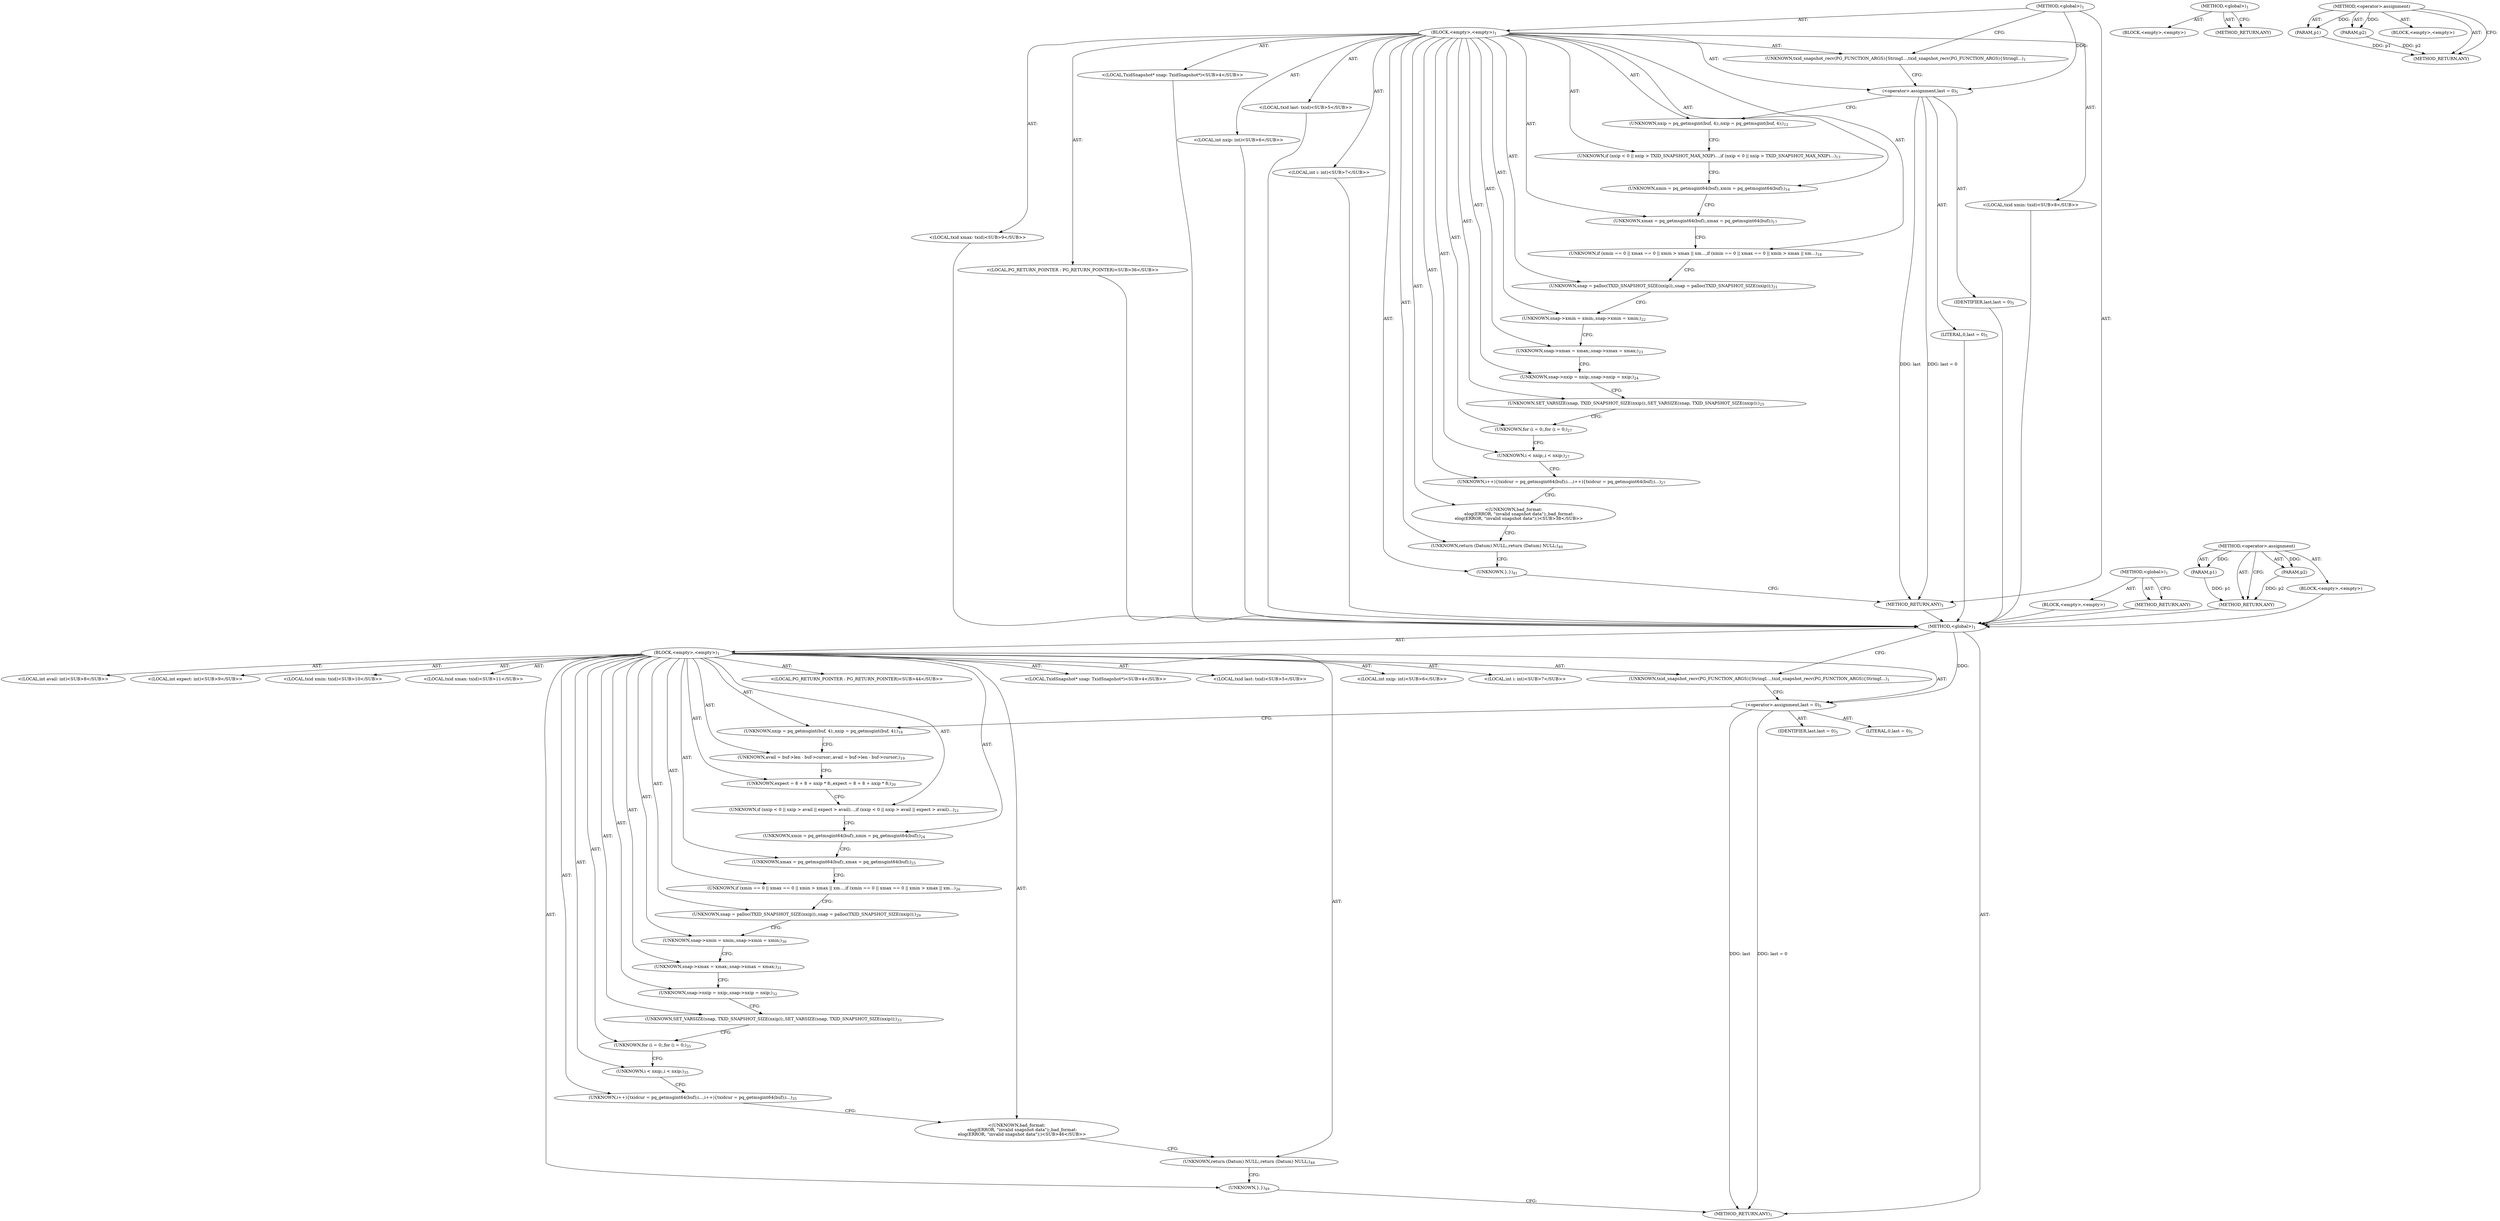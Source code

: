 digraph "&lt;operator&gt;.assignment" {
vulnerable_6 [label=<(METHOD,&lt;global&gt;)<SUB>1</SUB>>];
vulnerable_7 [label=<(BLOCK,&lt;empty&gt;,&lt;empty&gt;)<SUB>1</SUB>>];
vulnerable_8 [label=<(UNKNOWN,txid_snapshot_recv(PG_FUNCTION_ARGS)
{
	StringI...,txid_snapshot_recv(PG_FUNCTION_ARGS)
{
	StringI...)<SUB>1</SUB>>];
vulnerable_9 [label="<(LOCAL,TxidSnapshot* snap: TxidSnapshot*)<SUB>4</SUB>>"];
vulnerable_10 [label="<(LOCAL,txid last: txid)<SUB>5</SUB>>"];
vulnerable_11 [label=<(&lt;operator&gt;.assignment,last = 0)<SUB>5</SUB>>];
vulnerable_12 [label=<(IDENTIFIER,last,last = 0)<SUB>5</SUB>>];
vulnerable_13 [label=<(LITERAL,0,last = 0)<SUB>5</SUB>>];
vulnerable_14 [label="<(LOCAL,int nxip: int)<SUB>6</SUB>>"];
vulnerable_15 [label="<(LOCAL,int i: int)<SUB>7</SUB>>"];
vulnerable_16 [label="<(LOCAL,int avail: int)<SUB>8</SUB>>"];
vulnerable_17 [label="<(LOCAL,int expect: int)<SUB>9</SUB>>"];
vulnerable_18 [label="<(LOCAL,txid xmin: txid)<SUB>10</SUB>>"];
vulnerable_19 [label="<(LOCAL,txid xmax: txid)<SUB>11</SUB>>"];
vulnerable_20 [label=<(UNKNOWN,nxip = pq_getmsgint(buf, 4);,nxip = pq_getmsgint(buf, 4);)<SUB>18</SUB>>];
vulnerable_21 [label=<(UNKNOWN,avail = buf-&gt;len - buf-&gt;cursor;,avail = buf-&gt;len - buf-&gt;cursor;)<SUB>19</SUB>>];
vulnerable_22 [label=<(UNKNOWN,expect = 8 + 8 + nxip * 8;,expect = 8 + 8 + nxip * 8;)<SUB>20</SUB>>];
vulnerable_23 [label=<(UNKNOWN,if (nxip &lt; 0 || nxip &gt; avail || expect &gt; avail)...,if (nxip &lt; 0 || nxip &gt; avail || expect &gt; avail)...)<SUB>21</SUB>>];
vulnerable_24 [label=<(UNKNOWN,xmin = pq_getmsgint64(buf);,xmin = pq_getmsgint64(buf);)<SUB>24</SUB>>];
vulnerable_25 [label=<(UNKNOWN,xmax = pq_getmsgint64(buf);,xmax = pq_getmsgint64(buf);)<SUB>25</SUB>>];
vulnerable_26 [label=<(UNKNOWN,if (xmin == 0 || xmax == 0 || xmin &gt; xmax || xm...,if (xmin == 0 || xmax == 0 || xmin &gt; xmax || xm...)<SUB>26</SUB>>];
vulnerable_27 [label=<(UNKNOWN,snap = palloc(TXID_SNAPSHOT_SIZE(nxip));,snap = palloc(TXID_SNAPSHOT_SIZE(nxip));)<SUB>29</SUB>>];
vulnerable_28 [label=<(UNKNOWN,snap-&gt;xmin = xmin;,snap-&gt;xmin = xmin;)<SUB>30</SUB>>];
vulnerable_29 [label=<(UNKNOWN,snap-&gt;xmax = xmax;,snap-&gt;xmax = xmax;)<SUB>31</SUB>>];
vulnerable_30 [label=<(UNKNOWN,snap-&gt;nxip = nxip;,snap-&gt;nxip = nxip;)<SUB>32</SUB>>];
vulnerable_31 [label=<(UNKNOWN,SET_VARSIZE(snap, TXID_SNAPSHOT_SIZE(nxip));,SET_VARSIZE(snap, TXID_SNAPSHOT_SIZE(nxip));)<SUB>33</SUB>>];
vulnerable_32 [label=<(UNKNOWN,for (i = 0;,for (i = 0;)<SUB>35</SUB>>];
vulnerable_33 [label=<(UNKNOWN,i &lt; nxip;,i &lt; nxip;)<SUB>35</SUB>>];
vulnerable_34 [label=<(UNKNOWN,i++)
	{
		txid		cur = pq_getmsgint64(buf);

		i...,i++)
	{
		txid		cur = pq_getmsgint64(buf);

		i...)<SUB>35</SUB>>];
vulnerable_35 [label="<(LOCAL,PG_RETURN_POINTER : PG_RETURN_POINTER)<SUB>44</SUB>>"];
vulnerable_36 [label="<(UNKNOWN,bad_format:
	elog(ERROR, &quot;invalid snapshot data&quot;);,bad_format:
	elog(ERROR, &quot;invalid snapshot data&quot;);)<SUB>46</SUB>>"];
vulnerable_37 [label=<(UNKNOWN,return (Datum) NULL;,return (Datum) NULL;)<SUB>48</SUB>>];
vulnerable_38 [label=<(UNKNOWN,},})<SUB>49</SUB>>];
vulnerable_39 [label=<(METHOD_RETURN,ANY)<SUB>1</SUB>>];
vulnerable_52 [label=<(METHOD,&lt;global&gt;)<SUB>1</SUB>>];
vulnerable_53 [label=<(BLOCK,&lt;empty&gt;,&lt;empty&gt;)>];
vulnerable_54 [label=<(METHOD_RETURN,ANY)>];
vulnerable_58 [label=<(METHOD,&lt;operator&gt;.assignment)>];
vulnerable_59 [label=<(PARAM,p1)>];
vulnerable_60 [label=<(PARAM,p2)>];
vulnerable_61 [label=<(BLOCK,&lt;empty&gt;,&lt;empty&gt;)>];
vulnerable_62 [label=<(METHOD_RETURN,ANY)>];
fixed_6 [label=<(METHOD,&lt;global&gt;)<SUB>1</SUB>>];
fixed_7 [label=<(BLOCK,&lt;empty&gt;,&lt;empty&gt;)<SUB>1</SUB>>];
fixed_8 [label=<(UNKNOWN,txid_snapshot_recv(PG_FUNCTION_ARGS)
{
	StringI...,txid_snapshot_recv(PG_FUNCTION_ARGS)
{
	StringI...)<SUB>1</SUB>>];
fixed_9 [label="<(LOCAL,TxidSnapshot* snap: TxidSnapshot*)<SUB>4</SUB>>"];
fixed_10 [label="<(LOCAL,txid last: txid)<SUB>5</SUB>>"];
fixed_11 [label=<(&lt;operator&gt;.assignment,last = 0)<SUB>5</SUB>>];
fixed_12 [label=<(IDENTIFIER,last,last = 0)<SUB>5</SUB>>];
fixed_13 [label=<(LITERAL,0,last = 0)<SUB>5</SUB>>];
fixed_14 [label="<(LOCAL,int nxip: int)<SUB>6</SUB>>"];
fixed_15 [label="<(LOCAL,int i: int)<SUB>7</SUB>>"];
fixed_16 [label="<(LOCAL,txid xmin: txid)<SUB>8</SUB>>"];
fixed_17 [label="<(LOCAL,txid xmax: txid)<SUB>9</SUB>>"];
fixed_18 [label=<(UNKNOWN,nxip = pq_getmsgint(buf, 4);,nxip = pq_getmsgint(buf, 4);)<SUB>12</SUB>>];
fixed_19 [label=<(UNKNOWN,if (nxip &lt; 0 || nxip &gt; TXID_SNAPSHOT_MAX_NXIP)
...,if (nxip &lt; 0 || nxip &gt; TXID_SNAPSHOT_MAX_NXIP)
...)<SUB>13</SUB>>];
fixed_20 [label=<(UNKNOWN,xmin = pq_getmsgint64(buf);,xmin = pq_getmsgint64(buf);)<SUB>16</SUB>>];
fixed_21 [label=<(UNKNOWN,xmax = pq_getmsgint64(buf);,xmax = pq_getmsgint64(buf);)<SUB>17</SUB>>];
fixed_22 [label=<(UNKNOWN,if (xmin == 0 || xmax == 0 || xmin &gt; xmax || xm...,if (xmin == 0 || xmax == 0 || xmin &gt; xmax || xm...)<SUB>18</SUB>>];
fixed_23 [label=<(UNKNOWN,snap = palloc(TXID_SNAPSHOT_SIZE(nxip));,snap = palloc(TXID_SNAPSHOT_SIZE(nxip));)<SUB>21</SUB>>];
fixed_24 [label=<(UNKNOWN,snap-&gt;xmin = xmin;,snap-&gt;xmin = xmin;)<SUB>22</SUB>>];
fixed_25 [label=<(UNKNOWN,snap-&gt;xmax = xmax;,snap-&gt;xmax = xmax;)<SUB>23</SUB>>];
fixed_26 [label=<(UNKNOWN,snap-&gt;nxip = nxip;,snap-&gt;nxip = nxip;)<SUB>24</SUB>>];
fixed_27 [label=<(UNKNOWN,SET_VARSIZE(snap, TXID_SNAPSHOT_SIZE(nxip));,SET_VARSIZE(snap, TXID_SNAPSHOT_SIZE(nxip));)<SUB>25</SUB>>];
fixed_28 [label=<(UNKNOWN,for (i = 0;,for (i = 0;)<SUB>27</SUB>>];
fixed_29 [label=<(UNKNOWN,i &lt; nxip;,i &lt; nxip;)<SUB>27</SUB>>];
fixed_30 [label=<(UNKNOWN,i++)
	{
		txid		cur = pq_getmsgint64(buf);

		i...,i++)
	{
		txid		cur = pq_getmsgint64(buf);

		i...)<SUB>27</SUB>>];
fixed_31 [label="<(LOCAL,PG_RETURN_POINTER : PG_RETURN_POINTER)<SUB>36</SUB>>"];
fixed_32 [label="<(UNKNOWN,bad_format:
	elog(ERROR, &quot;invalid snapshot data&quot;);,bad_format:
	elog(ERROR, &quot;invalid snapshot data&quot;);)<SUB>38</SUB>>"];
fixed_33 [label=<(UNKNOWN,return (Datum) NULL;,return (Datum) NULL;)<SUB>40</SUB>>];
fixed_34 [label=<(UNKNOWN,},})<SUB>41</SUB>>];
fixed_35 [label=<(METHOD_RETURN,ANY)<SUB>1</SUB>>];
fixed_48 [label=<(METHOD,&lt;global&gt;)<SUB>1</SUB>>];
fixed_49 [label=<(BLOCK,&lt;empty&gt;,&lt;empty&gt;)>];
fixed_50 [label=<(METHOD_RETURN,ANY)>];
fixed_54 [label=<(METHOD,&lt;operator&gt;.assignment)>];
fixed_55 [label=<(PARAM,p1)>];
fixed_56 [label=<(PARAM,p2)>];
fixed_57 [label=<(BLOCK,&lt;empty&gt;,&lt;empty&gt;)>];
fixed_58 [label=<(METHOD_RETURN,ANY)>];
vulnerable_6 -> vulnerable_7  [key=0, label="AST: "];
vulnerable_6 -> vulnerable_39  [key=0, label="AST: "];
vulnerable_6 -> vulnerable_8  [key=0, label="CFG: "];
vulnerable_6 -> vulnerable_11  [key=0, label="DDG: "];
vulnerable_7 -> vulnerable_8  [key=0, label="AST: "];
vulnerable_7 -> vulnerable_9  [key=0, label="AST: "];
vulnerable_7 -> vulnerable_10  [key=0, label="AST: "];
vulnerable_7 -> vulnerable_11  [key=0, label="AST: "];
vulnerable_7 -> vulnerable_14  [key=0, label="AST: "];
vulnerable_7 -> vulnerable_15  [key=0, label="AST: "];
vulnerable_7 -> vulnerable_16  [key=0, label="AST: "];
vulnerable_7 -> vulnerable_17  [key=0, label="AST: "];
vulnerable_7 -> vulnerable_18  [key=0, label="AST: "];
vulnerable_7 -> vulnerable_19  [key=0, label="AST: "];
vulnerable_7 -> vulnerable_20  [key=0, label="AST: "];
vulnerable_7 -> vulnerable_21  [key=0, label="AST: "];
vulnerable_7 -> vulnerable_22  [key=0, label="AST: "];
vulnerable_7 -> vulnerable_23  [key=0, label="AST: "];
vulnerable_7 -> vulnerable_24  [key=0, label="AST: "];
vulnerable_7 -> vulnerable_25  [key=0, label="AST: "];
vulnerable_7 -> vulnerable_26  [key=0, label="AST: "];
vulnerable_7 -> vulnerable_27  [key=0, label="AST: "];
vulnerable_7 -> vulnerable_28  [key=0, label="AST: "];
vulnerable_7 -> vulnerable_29  [key=0, label="AST: "];
vulnerable_7 -> vulnerable_30  [key=0, label="AST: "];
vulnerable_7 -> vulnerable_31  [key=0, label="AST: "];
vulnerable_7 -> vulnerable_32  [key=0, label="AST: "];
vulnerable_7 -> vulnerable_33  [key=0, label="AST: "];
vulnerable_7 -> vulnerable_34  [key=0, label="AST: "];
vulnerable_7 -> vulnerable_35  [key=0, label="AST: "];
vulnerable_7 -> vulnerable_36  [key=0, label="AST: "];
vulnerable_7 -> vulnerable_37  [key=0, label="AST: "];
vulnerable_7 -> vulnerable_38  [key=0, label="AST: "];
vulnerable_8 -> vulnerable_11  [key=0, label="CFG: "];
vulnerable_11 -> vulnerable_12  [key=0, label="AST: "];
vulnerable_11 -> vulnerable_13  [key=0, label="AST: "];
vulnerable_11 -> vulnerable_20  [key=0, label="CFG: "];
vulnerable_11 -> vulnerable_39  [key=0, label="DDG: last"];
vulnerable_11 -> vulnerable_39  [key=1, label="DDG: last = 0"];
vulnerable_20 -> vulnerable_21  [key=0, label="CFG: "];
vulnerable_21 -> vulnerable_22  [key=0, label="CFG: "];
vulnerable_22 -> vulnerable_23  [key=0, label="CFG: "];
vulnerable_23 -> vulnerable_24  [key=0, label="CFG: "];
vulnerable_24 -> vulnerable_25  [key=0, label="CFG: "];
vulnerable_25 -> vulnerable_26  [key=0, label="CFG: "];
vulnerable_26 -> vulnerable_27  [key=0, label="CFG: "];
vulnerable_27 -> vulnerable_28  [key=0, label="CFG: "];
vulnerable_28 -> vulnerable_29  [key=0, label="CFG: "];
vulnerable_29 -> vulnerable_30  [key=0, label="CFG: "];
vulnerable_30 -> vulnerable_31  [key=0, label="CFG: "];
vulnerable_31 -> vulnerable_32  [key=0, label="CFG: "];
vulnerable_32 -> vulnerable_33  [key=0, label="CFG: "];
vulnerable_33 -> vulnerable_34  [key=0, label="CFG: "];
vulnerable_34 -> vulnerable_36  [key=0, label="CFG: "];
vulnerable_36 -> vulnerable_37  [key=0, label="CFG: "];
vulnerable_37 -> vulnerable_38  [key=0, label="CFG: "];
vulnerable_38 -> vulnerable_39  [key=0, label="CFG: "];
vulnerable_52 -> vulnerable_53  [key=0, label="AST: "];
vulnerable_52 -> vulnerable_54  [key=0, label="AST: "];
vulnerable_52 -> vulnerable_54  [key=1, label="CFG: "];
vulnerable_58 -> vulnerable_59  [key=0, label="AST: "];
vulnerable_58 -> vulnerable_59  [key=1, label="DDG: "];
vulnerable_58 -> vulnerable_61  [key=0, label="AST: "];
vulnerable_58 -> vulnerable_60  [key=0, label="AST: "];
vulnerable_58 -> vulnerable_60  [key=1, label="DDG: "];
vulnerable_58 -> vulnerable_62  [key=0, label="AST: "];
vulnerable_58 -> vulnerable_62  [key=1, label="CFG: "];
vulnerable_59 -> vulnerable_62  [key=0, label="DDG: p1"];
vulnerable_60 -> vulnerable_62  [key=0, label="DDG: p2"];
fixed_6 -> fixed_7  [key=0, label="AST: "];
fixed_6 -> fixed_35  [key=0, label="AST: "];
fixed_6 -> fixed_8  [key=0, label="CFG: "];
fixed_6 -> fixed_11  [key=0, label="DDG: "];
fixed_7 -> fixed_8  [key=0, label="AST: "];
fixed_7 -> fixed_9  [key=0, label="AST: "];
fixed_7 -> fixed_10  [key=0, label="AST: "];
fixed_7 -> fixed_11  [key=0, label="AST: "];
fixed_7 -> fixed_14  [key=0, label="AST: "];
fixed_7 -> fixed_15  [key=0, label="AST: "];
fixed_7 -> fixed_16  [key=0, label="AST: "];
fixed_7 -> fixed_17  [key=0, label="AST: "];
fixed_7 -> fixed_18  [key=0, label="AST: "];
fixed_7 -> fixed_19  [key=0, label="AST: "];
fixed_7 -> fixed_20  [key=0, label="AST: "];
fixed_7 -> fixed_21  [key=0, label="AST: "];
fixed_7 -> fixed_22  [key=0, label="AST: "];
fixed_7 -> fixed_23  [key=0, label="AST: "];
fixed_7 -> fixed_24  [key=0, label="AST: "];
fixed_7 -> fixed_25  [key=0, label="AST: "];
fixed_7 -> fixed_26  [key=0, label="AST: "];
fixed_7 -> fixed_27  [key=0, label="AST: "];
fixed_7 -> fixed_28  [key=0, label="AST: "];
fixed_7 -> fixed_29  [key=0, label="AST: "];
fixed_7 -> fixed_30  [key=0, label="AST: "];
fixed_7 -> fixed_31  [key=0, label="AST: "];
fixed_7 -> fixed_32  [key=0, label="AST: "];
fixed_7 -> fixed_33  [key=0, label="AST: "];
fixed_7 -> fixed_34  [key=0, label="AST: "];
fixed_8 -> fixed_11  [key=0, label="CFG: "];
fixed_9 -> vulnerable_6  [key=0];
fixed_10 -> vulnerable_6  [key=0];
fixed_11 -> fixed_12  [key=0, label="AST: "];
fixed_11 -> fixed_13  [key=0, label="AST: "];
fixed_11 -> fixed_18  [key=0, label="CFG: "];
fixed_11 -> fixed_35  [key=0, label="DDG: last"];
fixed_11 -> fixed_35  [key=1, label="DDG: last = 0"];
fixed_12 -> vulnerable_6  [key=0];
fixed_13 -> vulnerable_6  [key=0];
fixed_14 -> vulnerable_6  [key=0];
fixed_15 -> vulnerable_6  [key=0];
fixed_16 -> vulnerable_6  [key=0];
fixed_17 -> vulnerable_6  [key=0];
fixed_18 -> fixed_19  [key=0, label="CFG: "];
fixed_19 -> fixed_20  [key=0, label="CFG: "];
fixed_20 -> fixed_21  [key=0, label="CFG: "];
fixed_21 -> fixed_22  [key=0, label="CFG: "];
fixed_22 -> fixed_23  [key=0, label="CFG: "];
fixed_23 -> fixed_24  [key=0, label="CFG: "];
fixed_24 -> fixed_25  [key=0, label="CFG: "];
fixed_25 -> fixed_26  [key=0, label="CFG: "];
fixed_26 -> fixed_27  [key=0, label="CFG: "];
fixed_27 -> fixed_28  [key=0, label="CFG: "];
fixed_28 -> fixed_29  [key=0, label="CFG: "];
fixed_29 -> fixed_30  [key=0, label="CFG: "];
fixed_30 -> fixed_32  [key=0, label="CFG: "];
fixed_31 -> vulnerable_6  [key=0];
fixed_32 -> fixed_33  [key=0, label="CFG: "];
fixed_33 -> fixed_34  [key=0, label="CFG: "];
fixed_34 -> fixed_35  [key=0, label="CFG: "];
fixed_35 -> vulnerable_6  [key=0];
fixed_48 -> fixed_49  [key=0, label="AST: "];
fixed_48 -> fixed_50  [key=0, label="AST: "];
fixed_48 -> fixed_50  [key=1, label="CFG: "];
fixed_49 -> vulnerable_6  [key=0];
fixed_50 -> vulnerable_6  [key=0];
fixed_54 -> fixed_55  [key=0, label="AST: "];
fixed_54 -> fixed_55  [key=1, label="DDG: "];
fixed_54 -> fixed_57  [key=0, label="AST: "];
fixed_54 -> fixed_56  [key=0, label="AST: "];
fixed_54 -> fixed_56  [key=1, label="DDG: "];
fixed_54 -> fixed_58  [key=0, label="AST: "];
fixed_54 -> fixed_58  [key=1, label="CFG: "];
fixed_55 -> fixed_58  [key=0, label="DDG: p1"];
fixed_56 -> fixed_58  [key=0, label="DDG: p2"];
fixed_57 -> vulnerable_6  [key=0];
fixed_58 -> vulnerable_6  [key=0];
}
